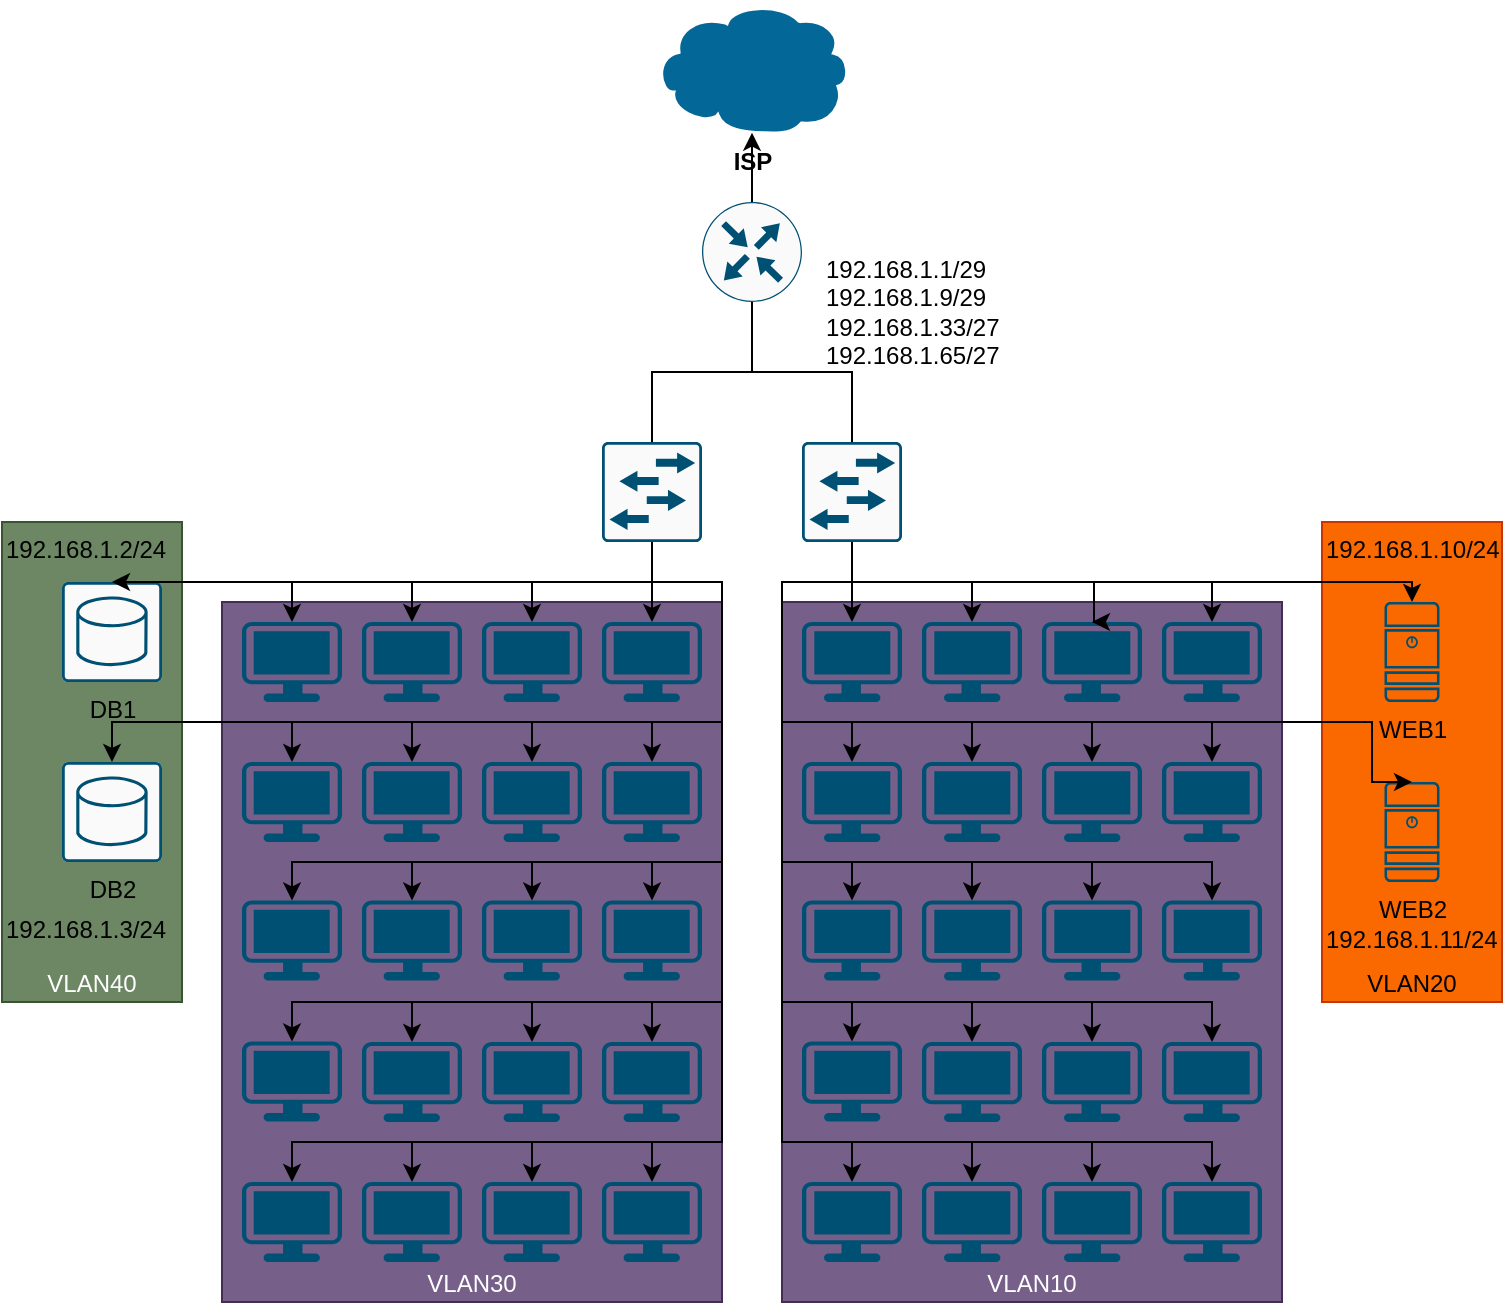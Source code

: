 <mxfile version="24.8.6">
  <diagram name="Страница — 1" id="IFkf7Dg4jp8gj-BHcVzv">
    <mxGraphModel dx="1404" dy="765" grid="1" gridSize="10" guides="1" tooltips="1" connect="1" arrows="1" fold="1" page="1" pageScale="1" pageWidth="827" pageHeight="1169" math="0" shadow="0">
      <root>
        <mxCell id="0" />
        <mxCell id="1" parent="0" />
        <mxCell id="8YlUr7RpTHdSahh0esPy-141" value="&lt;div&gt;&lt;br&gt;&lt;/div&gt;&lt;div&gt;&lt;br&gt;&lt;/div&gt;&lt;div&gt;&lt;br&gt;&lt;/div&gt;&lt;div&gt;VLAN30&lt;br&gt;&lt;/div&gt;" style="whiteSpace=wrap;html=1;fillColor=#76608a;strokeColor=#432D57;fontColor=#ffffff;verticalAlign=bottom;" vertex="1" parent="1">
          <mxGeometry x="140" y="450" width="250" height="350" as="geometry" />
        </mxCell>
        <mxCell id="8YlUr7RpTHdSahh0esPy-138" value="&lt;div&gt;&lt;br&gt;&lt;/div&gt;&lt;div&gt;&lt;br&gt;&lt;/div&gt;&lt;div&gt;&lt;br&gt;&lt;/div&gt;&lt;div&gt;VLAN10&lt;br&gt;&lt;/div&gt;" style="whiteSpace=wrap;html=1;fillColor=#76608a;strokeColor=#432D57;fontColor=#ffffff;verticalAlign=bottom;" vertex="1" parent="1">
          <mxGeometry x="420" y="450" width="250" height="350" as="geometry" />
        </mxCell>
        <mxCell id="8YlUr7RpTHdSahh0esPy-137" value="&lt;div&gt;&lt;br&gt;&lt;/div&gt;&lt;div&gt;&lt;br&gt;&lt;/div&gt;&lt;div&gt;&lt;br&gt;&lt;/div&gt;&lt;div&gt;VLAN40&lt;br&gt;&lt;/div&gt;" style="whiteSpace=wrap;html=1;fillColor=#6d8764;strokeColor=#3A5431;fontColor=#ffffff;verticalAlign=bottom;" vertex="1" parent="1">
          <mxGeometry x="30" y="410" width="90" height="240" as="geometry" />
        </mxCell>
        <mxCell id="8YlUr7RpTHdSahh0esPy-133" value="&lt;div&gt;&lt;br&gt;&lt;/div&gt;&lt;div&gt;&lt;br&gt;&lt;/div&gt;&lt;div&gt;&lt;br&gt;&lt;/div&gt;&lt;div&gt;VLAN20&lt;br&gt;&lt;/div&gt;" style="whiteSpace=wrap;html=1;fillColor=#fa6800;strokeColor=#C73500;fontColor=#000000;verticalAlign=bottom;" vertex="1" parent="1">
          <mxGeometry x="690" y="410" width="90" height="240" as="geometry" />
        </mxCell>
        <mxCell id="8YlUr7RpTHdSahh0esPy-1" value="" style="sketch=0;points=[[0.015,0.015,0],[0.985,0.015,0],[0.985,0.985,0],[0.015,0.985,0],[0.25,0,0],[0.5,0,0],[0.75,0,0],[1,0.25,0],[1,0.5,0],[1,0.75,0],[0.75,1,0],[0.5,1,0],[0.25,1,0],[0,0.75,0],[0,0.5,0],[0,0.25,0]];verticalLabelPosition=bottom;html=1;verticalAlign=top;aspect=fixed;align=center;pointerEvents=1;shape=mxgraph.cisco19.rect;prIcon=l2_switch;fillColor=#FAFAFA;strokeColor=#005073;" vertex="1" parent="1">
          <mxGeometry x="330" y="370" width="50" height="50" as="geometry" />
        </mxCell>
        <mxCell id="8YlUr7RpTHdSahh0esPy-3" value="" style="sketch=0;points=[[0.5,0,0],[1,0.5,0],[0.5,1,0],[0,0.5,0],[0.145,0.145,0],[0.856,0.145,0],[0.855,0.856,0],[0.145,0.855,0]];verticalLabelPosition=bottom;html=1;verticalAlign=top;aspect=fixed;align=center;pointerEvents=1;shape=mxgraph.cisco19.rect;prIcon=router;fillColor=#FAFAFA;strokeColor=#005073;" vertex="1" parent="1">
          <mxGeometry x="380" y="250" width="50" height="50" as="geometry" />
        </mxCell>
        <mxCell id="8YlUr7RpTHdSahh0esPy-4" value="DB2" style="sketch=0;points=[[0.015,0.015,0],[0.985,0.015,0],[0.985,0.985,0],[0.015,0.985,0],[0.25,0,0],[0.5,0,0],[0.75,0,0],[1,0.25,0],[1,0.5,0],[1,0.75,0],[0.75,1,0],[0.5,1,0],[0.25,1,0],[0,0.75,0],[0,0.5,0],[0,0.25,0]];verticalLabelPosition=bottom;html=1;verticalAlign=top;aspect=fixed;align=center;pointerEvents=1;shape=mxgraph.cisco19.rect;prIcon=database_relational;fillColor=#FAFAFA;strokeColor=#005073;" vertex="1" parent="1">
          <mxGeometry x="60" y="530" width="50" height="50" as="geometry" />
        </mxCell>
        <mxCell id="8YlUr7RpTHdSahh0esPy-5" value="DB1" style="sketch=0;points=[[0.015,0.015,0],[0.985,0.015,0],[0.985,0.985,0],[0.015,0.985,0],[0.25,0,0],[0.5,0,0],[0.75,0,0],[1,0.25,0],[1,0.5,0],[1,0.75,0],[0.75,1,0],[0.5,1,0],[0.25,1,0],[0,0.75,0],[0,0.5,0],[0,0.25,0]];verticalLabelPosition=bottom;html=1;verticalAlign=top;aspect=fixed;align=center;pointerEvents=1;shape=mxgraph.cisco19.rect;prIcon=database_relational;fillColor=#FAFAFA;strokeColor=#005073;" vertex="1" parent="1">
          <mxGeometry x="60" y="440" width="50" height="50" as="geometry" />
        </mxCell>
        <mxCell id="8YlUr7RpTHdSahh0esPy-6" value="WEB1" style="sketch=0;points=[[0.015,0.015,0],[0.985,0.015,0],[0.985,0.985,0],[0.015,0.985,0],[0.25,0,0],[0.5,0,0],[0.75,0,0],[1,0.25,0],[1,0.5,0],[1,0.75,0],[0.75,1,0],[0.5,1,0],[0.25,1,0],[0,0.75,0],[0,0.5,0],[0,0.25,0]];verticalLabelPosition=bottom;html=1;verticalAlign=top;aspect=fixed;align=center;pointerEvents=1;shape=mxgraph.cisco19.server;fillColor=#005073;strokeColor=none;" vertex="1" parent="1">
          <mxGeometry x="721.25" y="450" width="27.5" height="50" as="geometry" />
        </mxCell>
        <mxCell id="8YlUr7RpTHdSahh0esPy-7" value="WEB2" style="sketch=0;points=[[0.015,0.015,0],[0.985,0.015,0],[0.985,0.985,0],[0.015,0.985,0],[0.25,0,0],[0.5,0,0],[0.75,0,0],[1,0.25,0],[1,0.5,0],[1,0.75,0],[0.75,1,0],[0.5,1,0],[0.25,1,0],[0,0.75,0],[0,0.5,0],[0,0.25,0]];verticalLabelPosition=bottom;html=1;verticalAlign=top;aspect=fixed;align=center;pointerEvents=1;shape=mxgraph.cisco19.server;fillColor=#005073;strokeColor=none;" vertex="1" parent="1">
          <mxGeometry x="721.25" y="540" width="27.5" height="50" as="geometry" />
        </mxCell>
        <mxCell id="8YlUr7RpTHdSahh0esPy-8" value="" style="points=[[0.03,0.03,0],[0.5,0,0],[0.97,0.03,0],[1,0.4,0],[0.97,0.745,0],[0.5,1,0],[0.03,0.745,0],[0,0.4,0]];verticalLabelPosition=bottom;sketch=0;html=1;verticalAlign=top;aspect=fixed;align=center;pointerEvents=1;shape=mxgraph.cisco19.workstation;fillColor=#005073;strokeColor=none;" vertex="1" parent="1">
          <mxGeometry x="330" y="460" width="50" height="40" as="geometry" />
        </mxCell>
        <mxCell id="8YlUr7RpTHdSahh0esPy-9" value="" style="points=[[0.03,0.03,0],[0.5,0,0],[0.97,0.03,0],[1,0.4,0],[0.97,0.745,0],[0.5,1,0],[0.03,0.745,0],[0,0.4,0]];verticalLabelPosition=bottom;sketch=0;html=1;verticalAlign=top;aspect=fixed;align=center;pointerEvents=1;shape=mxgraph.cisco19.workstation;fillColor=#005073;strokeColor=none;" vertex="1" parent="1">
          <mxGeometry x="330" y="530" width="50" height="40" as="geometry" />
        </mxCell>
        <mxCell id="8YlUr7RpTHdSahh0esPy-10" value="" style="points=[[0.03,0.03,0],[0.5,0,0],[0.97,0.03,0],[1,0.4,0],[0.97,0.745,0],[0.5,1,0],[0.03,0.745,0],[0,0.4,0]];verticalLabelPosition=bottom;sketch=0;html=1;verticalAlign=top;aspect=fixed;align=center;pointerEvents=1;shape=mxgraph.cisco19.workstation;fillColor=#005073;strokeColor=none;" vertex="1" parent="1">
          <mxGeometry x="330" y="599.25" width="50" height="40" as="geometry" />
        </mxCell>
        <mxCell id="8YlUr7RpTHdSahh0esPy-11" value="" style="points=[[0.03,0.03,0],[0.5,0,0],[0.97,0.03,0],[1,0.4,0],[0.97,0.745,0],[0.5,1,0],[0.03,0.745,0],[0,0.4,0]];verticalLabelPosition=bottom;sketch=0;html=1;verticalAlign=top;aspect=fixed;align=center;pointerEvents=1;shape=mxgraph.cisco19.workstation;fillColor=#005073;strokeColor=none;" vertex="1" parent="1">
          <mxGeometry x="330" y="670" width="50" height="40" as="geometry" />
        </mxCell>
        <mxCell id="8YlUr7RpTHdSahh0esPy-12" value="" style="points=[[0.03,0.03,0],[0.5,0,0],[0.97,0.03,0],[1,0.4,0],[0.97,0.745,0],[0.5,1,0],[0.03,0.745,0],[0,0.4,0]];verticalLabelPosition=bottom;sketch=0;html=1;verticalAlign=top;aspect=fixed;align=center;pointerEvents=1;shape=mxgraph.cisco19.workstation;fillColor=#005073;strokeColor=none;" vertex="1" parent="1">
          <mxGeometry x="270" y="460" width="50" height="40" as="geometry" />
        </mxCell>
        <mxCell id="8YlUr7RpTHdSahh0esPy-13" value="" style="points=[[0.03,0.03,0],[0.5,0,0],[0.97,0.03,0],[1,0.4,0],[0.97,0.745,0],[0.5,1,0],[0.03,0.745,0],[0,0.4,0]];verticalLabelPosition=bottom;sketch=0;html=1;verticalAlign=top;aspect=fixed;align=center;pointerEvents=1;shape=mxgraph.cisco19.workstation;fillColor=#005073;strokeColor=none;" vertex="1" parent="1">
          <mxGeometry x="270" y="530" width="50" height="40" as="geometry" />
        </mxCell>
        <mxCell id="8YlUr7RpTHdSahh0esPy-14" value="" style="points=[[0.03,0.03,0],[0.5,0,0],[0.97,0.03,0],[1,0.4,0],[0.97,0.745,0],[0.5,1,0],[0.03,0.745,0],[0,0.4,0]];verticalLabelPosition=bottom;sketch=0;html=1;verticalAlign=top;aspect=fixed;align=center;pointerEvents=1;shape=mxgraph.cisco19.workstation;fillColor=#005073;strokeColor=none;" vertex="1" parent="1">
          <mxGeometry x="270" y="599.25" width="50" height="40" as="geometry" />
        </mxCell>
        <mxCell id="8YlUr7RpTHdSahh0esPy-15" value="" style="points=[[0.03,0.03,0],[0.5,0,0],[0.97,0.03,0],[1,0.4,0],[0.97,0.745,0],[0.5,1,0],[0.03,0.745,0],[0,0.4,0]];verticalLabelPosition=bottom;sketch=0;html=1;verticalAlign=top;aspect=fixed;align=center;pointerEvents=1;shape=mxgraph.cisco19.workstation;fillColor=#005073;strokeColor=none;" vertex="1" parent="1">
          <mxGeometry x="270" y="670" width="50" height="40" as="geometry" />
        </mxCell>
        <mxCell id="8YlUr7RpTHdSahh0esPy-16" value="" style="points=[[0.03,0.03,0],[0.5,0,0],[0.97,0.03,0],[1,0.4,0],[0.97,0.745,0],[0.5,1,0],[0.03,0.745,0],[0,0.4,0]];verticalLabelPosition=bottom;sketch=0;html=1;verticalAlign=top;aspect=fixed;align=center;pointerEvents=1;shape=mxgraph.cisco19.workstation;fillColor=#005073;strokeColor=none;" vertex="1" parent="1">
          <mxGeometry x="210" y="460" width="50" height="40" as="geometry" />
        </mxCell>
        <mxCell id="8YlUr7RpTHdSahh0esPy-17" value="" style="points=[[0.03,0.03,0],[0.5,0,0],[0.97,0.03,0],[1,0.4,0],[0.97,0.745,0],[0.5,1,0],[0.03,0.745,0],[0,0.4,0]];verticalLabelPosition=bottom;sketch=0;html=1;verticalAlign=top;aspect=fixed;align=center;pointerEvents=1;shape=mxgraph.cisco19.workstation;fillColor=#005073;strokeColor=none;" vertex="1" parent="1">
          <mxGeometry x="210" y="530" width="50" height="40" as="geometry" />
        </mxCell>
        <mxCell id="8YlUr7RpTHdSahh0esPy-18" value="" style="points=[[0.03,0.03,0],[0.5,0,0],[0.97,0.03,0],[1,0.4,0],[0.97,0.745,0],[0.5,1,0],[0.03,0.745,0],[0,0.4,0]];verticalLabelPosition=bottom;sketch=0;html=1;verticalAlign=top;aspect=fixed;align=center;pointerEvents=1;shape=mxgraph.cisco19.workstation;fillColor=#005073;strokeColor=none;" vertex="1" parent="1">
          <mxGeometry x="210" y="599.25" width="50" height="40" as="geometry" />
        </mxCell>
        <mxCell id="8YlUr7RpTHdSahh0esPy-19" value="" style="points=[[0.03,0.03,0],[0.5,0,0],[0.97,0.03,0],[1,0.4,0],[0.97,0.745,0],[0.5,1,0],[0.03,0.745,0],[0,0.4,0]];verticalLabelPosition=bottom;sketch=0;html=1;verticalAlign=top;aspect=fixed;align=center;pointerEvents=1;shape=mxgraph.cisco19.workstation;fillColor=#005073;strokeColor=none;" vertex="1" parent="1">
          <mxGeometry x="210" y="670" width="50" height="40" as="geometry" />
        </mxCell>
        <mxCell id="8YlUr7RpTHdSahh0esPy-20" value="" style="points=[[0.03,0.03,0],[0.5,0,0],[0.97,0.03,0],[1,0.4,0],[0.97,0.745,0],[0.5,1,0],[0.03,0.745,0],[0,0.4,0]];verticalLabelPosition=bottom;sketch=0;html=1;verticalAlign=top;aspect=fixed;align=center;pointerEvents=1;shape=mxgraph.cisco19.workstation;fillColor=#005073;strokeColor=none;" vertex="1" parent="1">
          <mxGeometry x="330" y="740" width="50" height="40" as="geometry" />
        </mxCell>
        <mxCell id="8YlUr7RpTHdSahh0esPy-21" value="" style="points=[[0.03,0.03,0],[0.5,0,0],[0.97,0.03,0],[1,0.4,0],[0.97,0.745,0],[0.5,1,0],[0.03,0.745,0],[0,0.4,0]];verticalLabelPosition=bottom;sketch=0;html=1;verticalAlign=top;aspect=fixed;align=center;pointerEvents=1;shape=mxgraph.cisco19.workstation;fillColor=#005073;strokeColor=none;" vertex="1" parent="1">
          <mxGeometry x="150" y="530" width="50" height="40" as="geometry" />
        </mxCell>
        <mxCell id="8YlUr7RpTHdSahh0esPy-24" value="" style="points=[[0.03,0.03,0],[0.5,0,0],[0.97,0.03,0],[1,0.4,0],[0.97,0.745,0],[0.5,1,0],[0.03,0.745,0],[0,0.4,0]];verticalLabelPosition=bottom;sketch=0;html=1;verticalAlign=top;aspect=fixed;align=center;pointerEvents=1;shape=mxgraph.cisco19.workstation;fillColor=#005073;strokeColor=none;" vertex="1" parent="1">
          <mxGeometry x="270" y="740" width="50" height="40" as="geometry" />
        </mxCell>
        <mxCell id="8YlUr7RpTHdSahh0esPy-25" value="" style="points=[[0.03,0.03,0],[0.5,0,0],[0.97,0.03,0],[1,0.4,0],[0.97,0.745,0],[0.5,1,0],[0.03,0.745,0],[0,0.4,0]];verticalLabelPosition=bottom;sketch=0;html=1;verticalAlign=top;aspect=fixed;align=center;pointerEvents=1;shape=mxgraph.cisco19.workstation;fillColor=#005073;strokeColor=none;" vertex="1" parent="1">
          <mxGeometry x="150" y="599.25" width="50" height="40" as="geometry" />
        </mxCell>
        <mxCell id="8YlUr7RpTHdSahh0esPy-26" value="" style="points=[[0.03,0.03,0],[0.5,0,0],[0.97,0.03,0],[1,0.4,0],[0.97,0.745,0],[0.5,1,0],[0.03,0.745,0],[0,0.4,0]];verticalLabelPosition=bottom;sketch=0;html=1;verticalAlign=top;aspect=fixed;align=center;pointerEvents=1;shape=mxgraph.cisco19.workstation;fillColor=#005073;strokeColor=none;" vertex="1" parent="1">
          <mxGeometry x="150" y="669.75" width="50" height="40" as="geometry" />
        </mxCell>
        <mxCell id="8YlUr7RpTHdSahh0esPy-28" value="" style="points=[[0.03,0.03,0],[0.5,0,0],[0.97,0.03,0],[1,0.4,0],[0.97,0.745,0],[0.5,1,0],[0.03,0.745,0],[0,0.4,0]];verticalLabelPosition=bottom;sketch=0;html=1;verticalAlign=top;aspect=fixed;align=center;pointerEvents=1;shape=mxgraph.cisco19.workstation;fillColor=#005073;strokeColor=none;" vertex="1" parent="1">
          <mxGeometry x="210" y="740" width="50" height="40" as="geometry" />
        </mxCell>
        <mxCell id="8YlUr7RpTHdSahh0esPy-29" value="" style="points=[[0.03,0.03,0],[0.5,0,0],[0.97,0.03,0],[1,0.4,0],[0.97,0.745,0],[0.5,1,0],[0.03,0.745,0],[0,0.4,0]];verticalLabelPosition=bottom;sketch=0;html=1;verticalAlign=top;aspect=fixed;align=center;pointerEvents=1;shape=mxgraph.cisco19.workstation;fillColor=#005073;strokeColor=none;" vertex="1" parent="1">
          <mxGeometry x="150" y="460" width="50" height="40" as="geometry" />
        </mxCell>
        <mxCell id="8YlUr7RpTHdSahh0esPy-30" value="" style="points=[[0.03,0.03,0],[0.5,0,0],[0.97,0.03,0],[1,0.4,0],[0.97,0.745,0],[0.5,1,0],[0.03,0.745,0],[0,0.4,0]];verticalLabelPosition=bottom;sketch=0;html=1;verticalAlign=top;aspect=fixed;align=center;pointerEvents=1;shape=mxgraph.cisco19.workstation;fillColor=#005073;strokeColor=none;" vertex="1" parent="1">
          <mxGeometry x="150" y="740" width="50" height="40" as="geometry" />
        </mxCell>
        <mxCell id="8YlUr7RpTHdSahh0esPy-52" style="edgeStyle=orthogonalEdgeStyle;rounded=0;orthogonalLoop=1;jettySize=auto;html=1;exitX=0.5;exitY=0;exitDx=0;exitDy=0;exitPerimeter=0;entryX=0.5;entryY=1;entryDx=0;entryDy=0;entryPerimeter=0;endArrow=none;endFill=0;" edge="1" parent="1" source="8YlUr7RpTHdSahh0esPy-1" target="8YlUr7RpTHdSahh0esPy-3">
          <mxGeometry relative="1" as="geometry" />
        </mxCell>
        <mxCell id="8YlUr7RpTHdSahh0esPy-54" style="edgeStyle=orthogonalEdgeStyle;rounded=0;orthogonalLoop=1;jettySize=auto;html=1;exitX=0.5;exitY=1;exitDx=0;exitDy=0;exitPerimeter=0;entryX=0.5;entryY=0;entryDx=0;entryDy=0;entryPerimeter=0;" edge="1" parent="1" source="8YlUr7RpTHdSahh0esPy-1" target="8YlUr7RpTHdSahh0esPy-8">
          <mxGeometry relative="1" as="geometry" />
        </mxCell>
        <mxCell id="8YlUr7RpTHdSahh0esPy-55" style="edgeStyle=orthogonalEdgeStyle;rounded=0;orthogonalLoop=1;jettySize=auto;html=1;exitX=0.5;exitY=1;exitDx=0;exitDy=0;exitPerimeter=0;entryX=0.5;entryY=0;entryDx=0;entryDy=0;entryPerimeter=0;" edge="1" parent="1" source="8YlUr7RpTHdSahh0esPy-1" target="8YlUr7RpTHdSahh0esPy-12">
          <mxGeometry relative="1" as="geometry" />
        </mxCell>
        <mxCell id="8YlUr7RpTHdSahh0esPy-56" style="edgeStyle=orthogonalEdgeStyle;rounded=0;orthogonalLoop=1;jettySize=auto;html=1;exitX=0.5;exitY=1;exitDx=0;exitDy=0;exitPerimeter=0;entryX=0.5;entryY=0;entryDx=0;entryDy=0;entryPerimeter=0;" edge="1" parent="1" source="8YlUr7RpTHdSahh0esPy-1" target="8YlUr7RpTHdSahh0esPy-16">
          <mxGeometry relative="1" as="geometry" />
        </mxCell>
        <mxCell id="8YlUr7RpTHdSahh0esPy-57" style="edgeStyle=orthogonalEdgeStyle;rounded=0;orthogonalLoop=1;jettySize=auto;html=1;exitX=0.5;exitY=1;exitDx=0;exitDy=0;exitPerimeter=0;entryX=0.5;entryY=0;entryDx=0;entryDy=0;entryPerimeter=0;" edge="1" parent="1" source="8YlUr7RpTHdSahh0esPy-1" target="8YlUr7RpTHdSahh0esPy-9">
          <mxGeometry relative="1" as="geometry">
            <Array as="points">
              <mxPoint x="355" y="440" />
              <mxPoint x="390" y="440" />
              <mxPoint x="390" y="510" />
              <mxPoint x="355" y="510" />
            </Array>
          </mxGeometry>
        </mxCell>
        <mxCell id="8YlUr7RpTHdSahh0esPy-58" style="edgeStyle=orthogonalEdgeStyle;rounded=0;orthogonalLoop=1;jettySize=auto;html=1;exitX=0.5;exitY=1;exitDx=0;exitDy=0;exitPerimeter=0;entryX=0.5;entryY=0;entryDx=0;entryDy=0;entryPerimeter=0;" edge="1" parent="1" source="8YlUr7RpTHdSahh0esPy-1" target="8YlUr7RpTHdSahh0esPy-13">
          <mxGeometry relative="1" as="geometry">
            <Array as="points">
              <mxPoint x="355" y="440" />
              <mxPoint x="390" y="440" />
              <mxPoint x="390" y="510" />
              <mxPoint x="295" y="510" />
            </Array>
          </mxGeometry>
        </mxCell>
        <mxCell id="8YlUr7RpTHdSahh0esPy-59" style="edgeStyle=orthogonalEdgeStyle;rounded=0;orthogonalLoop=1;jettySize=auto;html=1;exitX=0.5;exitY=1;exitDx=0;exitDy=0;exitPerimeter=0;entryX=0.5;entryY=0;entryDx=0;entryDy=0;entryPerimeter=0;" edge="1" parent="1" source="8YlUr7RpTHdSahh0esPy-1" target="8YlUr7RpTHdSahh0esPy-29">
          <mxGeometry relative="1" as="geometry" />
        </mxCell>
        <mxCell id="8YlUr7RpTHdSahh0esPy-60" style="edgeStyle=orthogonalEdgeStyle;rounded=0;orthogonalLoop=1;jettySize=auto;html=1;exitX=0.5;exitY=1;exitDx=0;exitDy=0;exitPerimeter=0;entryX=0.5;entryY=0;entryDx=0;entryDy=0;entryPerimeter=0;" edge="1" parent="1" source="8YlUr7RpTHdSahh0esPy-1" target="8YlUr7RpTHdSahh0esPy-17">
          <mxGeometry relative="1" as="geometry">
            <Array as="points">
              <mxPoint x="355" y="440" />
              <mxPoint x="390" y="440" />
              <mxPoint x="390" y="510" />
              <mxPoint x="235" y="510" />
            </Array>
          </mxGeometry>
        </mxCell>
        <mxCell id="8YlUr7RpTHdSahh0esPy-61" style="edgeStyle=orthogonalEdgeStyle;rounded=0;orthogonalLoop=1;jettySize=auto;html=1;exitX=0.5;exitY=1;exitDx=0;exitDy=0;exitPerimeter=0;entryX=0.5;entryY=0;entryDx=0;entryDy=0;entryPerimeter=0;" edge="1" parent="1" source="8YlUr7RpTHdSahh0esPy-1" target="8YlUr7RpTHdSahh0esPy-21">
          <mxGeometry relative="1" as="geometry">
            <Array as="points">
              <mxPoint x="355" y="440" />
              <mxPoint x="390" y="440" />
              <mxPoint x="390" y="510" />
              <mxPoint x="175" y="510" />
            </Array>
          </mxGeometry>
        </mxCell>
        <mxCell id="8YlUr7RpTHdSahh0esPy-62" style="edgeStyle=orthogonalEdgeStyle;rounded=0;orthogonalLoop=1;jettySize=auto;html=1;exitX=0.5;exitY=1;exitDx=0;exitDy=0;exitPerimeter=0;entryX=0.5;entryY=0;entryDx=0;entryDy=0;entryPerimeter=0;" edge="1" parent="1" source="8YlUr7RpTHdSahh0esPy-1" target="8YlUr7RpTHdSahh0esPy-10">
          <mxGeometry relative="1" as="geometry">
            <Array as="points">
              <mxPoint x="355" y="440" />
              <mxPoint x="390" y="440" />
              <mxPoint x="390" y="580" />
              <mxPoint x="355" y="580" />
            </Array>
          </mxGeometry>
        </mxCell>
        <mxCell id="8YlUr7RpTHdSahh0esPy-63" style="edgeStyle=orthogonalEdgeStyle;rounded=0;orthogonalLoop=1;jettySize=auto;html=1;exitX=0.5;exitY=1;exitDx=0;exitDy=0;exitPerimeter=0;entryX=0.5;entryY=0;entryDx=0;entryDy=0;entryPerimeter=0;" edge="1" parent="1" source="8YlUr7RpTHdSahh0esPy-1" target="8YlUr7RpTHdSahh0esPy-14">
          <mxGeometry relative="1" as="geometry">
            <Array as="points">
              <mxPoint x="355" y="440" />
              <mxPoint x="390" y="440" />
              <mxPoint x="390" y="580" />
              <mxPoint x="295" y="580" />
            </Array>
          </mxGeometry>
        </mxCell>
        <mxCell id="8YlUr7RpTHdSahh0esPy-64" style="edgeStyle=orthogonalEdgeStyle;rounded=0;orthogonalLoop=1;jettySize=auto;html=1;exitX=0.5;exitY=1;exitDx=0;exitDy=0;exitPerimeter=0;entryX=0.5;entryY=0;entryDx=0;entryDy=0;entryPerimeter=0;" edge="1" parent="1" source="8YlUr7RpTHdSahh0esPy-1" target="8YlUr7RpTHdSahh0esPy-18">
          <mxGeometry relative="1" as="geometry">
            <Array as="points">
              <mxPoint x="355" y="440" />
              <mxPoint x="390" y="440" />
              <mxPoint x="390" y="580" />
              <mxPoint x="235" y="580" />
            </Array>
          </mxGeometry>
        </mxCell>
        <mxCell id="8YlUr7RpTHdSahh0esPy-65" style="edgeStyle=orthogonalEdgeStyle;rounded=0;orthogonalLoop=1;jettySize=auto;html=1;exitX=0.5;exitY=1;exitDx=0;exitDy=0;exitPerimeter=0;entryX=0.5;entryY=0;entryDx=0;entryDy=0;entryPerimeter=0;" edge="1" parent="1" source="8YlUr7RpTHdSahh0esPy-1" target="8YlUr7RpTHdSahh0esPy-25">
          <mxGeometry relative="1" as="geometry">
            <Array as="points">
              <mxPoint x="355" y="440" />
              <mxPoint x="390" y="440" />
              <mxPoint x="390" y="580" />
              <mxPoint x="175" y="580" />
            </Array>
          </mxGeometry>
        </mxCell>
        <mxCell id="8YlUr7RpTHdSahh0esPy-66" style="edgeStyle=orthogonalEdgeStyle;rounded=0;orthogonalLoop=1;jettySize=auto;html=1;entryX=0.5;entryY=0;entryDx=0;entryDy=0;entryPerimeter=0;" edge="1" parent="1" source="8YlUr7RpTHdSahh0esPy-1" target="8YlUr7RpTHdSahh0esPy-11">
          <mxGeometry relative="1" as="geometry">
            <Array as="points">
              <mxPoint x="355" y="440" />
              <mxPoint x="390" y="440" />
              <mxPoint x="390" y="650" />
              <mxPoint x="355" y="650" />
            </Array>
          </mxGeometry>
        </mxCell>
        <mxCell id="8YlUr7RpTHdSahh0esPy-67" style="edgeStyle=orthogonalEdgeStyle;rounded=0;orthogonalLoop=1;jettySize=auto;html=1;exitX=0.5;exitY=1;exitDx=0;exitDy=0;exitPerimeter=0;entryX=0.5;entryY=0;entryDx=0;entryDy=0;entryPerimeter=0;" edge="1" parent="1" source="8YlUr7RpTHdSahh0esPy-1" target="8YlUr7RpTHdSahh0esPy-15">
          <mxGeometry relative="1" as="geometry">
            <Array as="points">
              <mxPoint x="355" y="440" />
              <mxPoint x="390" y="440" />
              <mxPoint x="390" y="650" />
              <mxPoint x="295" y="650" />
            </Array>
          </mxGeometry>
        </mxCell>
        <mxCell id="8YlUr7RpTHdSahh0esPy-70" style="edgeStyle=orthogonalEdgeStyle;rounded=0;orthogonalLoop=1;jettySize=auto;html=1;exitX=0.5;exitY=1;exitDx=0;exitDy=0;exitPerimeter=0;entryX=0.5;entryY=0;entryDx=0;entryDy=0;entryPerimeter=0;" edge="1" parent="1" source="8YlUr7RpTHdSahh0esPy-1" target="8YlUr7RpTHdSahh0esPy-19">
          <mxGeometry relative="1" as="geometry">
            <Array as="points">
              <mxPoint x="355" y="440" />
              <mxPoint x="390" y="440" />
              <mxPoint x="390" y="650" />
              <mxPoint x="235" y="650" />
            </Array>
          </mxGeometry>
        </mxCell>
        <mxCell id="8YlUr7RpTHdSahh0esPy-71" style="edgeStyle=orthogonalEdgeStyle;rounded=0;orthogonalLoop=1;jettySize=auto;html=1;exitX=0.5;exitY=1;exitDx=0;exitDy=0;exitPerimeter=0;entryX=0.5;entryY=0;entryDx=0;entryDy=0;entryPerimeter=0;" edge="1" parent="1" source="8YlUr7RpTHdSahh0esPy-1" target="8YlUr7RpTHdSahh0esPy-26">
          <mxGeometry relative="1" as="geometry">
            <Array as="points">
              <mxPoint x="355" y="440" />
              <mxPoint x="390" y="440" />
              <mxPoint x="390" y="650" />
              <mxPoint x="175" y="650" />
            </Array>
          </mxGeometry>
        </mxCell>
        <mxCell id="8YlUr7RpTHdSahh0esPy-72" style="edgeStyle=orthogonalEdgeStyle;rounded=0;orthogonalLoop=1;jettySize=auto;html=1;exitX=0.5;exitY=1;exitDx=0;exitDy=0;exitPerimeter=0;entryX=0.5;entryY=0;entryDx=0;entryDy=0;entryPerimeter=0;" edge="1" parent="1" source="8YlUr7RpTHdSahh0esPy-1" target="8YlUr7RpTHdSahh0esPy-20">
          <mxGeometry relative="1" as="geometry">
            <Array as="points">
              <mxPoint x="355" y="440" />
              <mxPoint x="390" y="440" />
              <mxPoint x="390" y="720" />
              <mxPoint x="355" y="720" />
            </Array>
          </mxGeometry>
        </mxCell>
        <mxCell id="8YlUr7RpTHdSahh0esPy-73" style="edgeStyle=orthogonalEdgeStyle;rounded=0;orthogonalLoop=1;jettySize=auto;html=1;exitX=0.5;exitY=1;exitDx=0;exitDy=0;exitPerimeter=0;entryX=0.5;entryY=0;entryDx=0;entryDy=0;entryPerimeter=0;" edge="1" parent="1" source="8YlUr7RpTHdSahh0esPy-1" target="8YlUr7RpTHdSahh0esPy-24">
          <mxGeometry relative="1" as="geometry">
            <Array as="points">
              <mxPoint x="355" y="440" />
              <mxPoint x="390" y="440" />
              <mxPoint x="390" y="720" />
              <mxPoint x="295" y="720" />
            </Array>
          </mxGeometry>
        </mxCell>
        <mxCell id="8YlUr7RpTHdSahh0esPy-74" style="edgeStyle=orthogonalEdgeStyle;rounded=0;orthogonalLoop=1;jettySize=auto;html=1;exitX=0.5;exitY=1;exitDx=0;exitDy=0;exitPerimeter=0;entryX=0.5;entryY=0;entryDx=0;entryDy=0;entryPerimeter=0;" edge="1" parent="1" source="8YlUr7RpTHdSahh0esPy-1" target="8YlUr7RpTHdSahh0esPy-28">
          <mxGeometry relative="1" as="geometry">
            <Array as="points">
              <mxPoint x="355" y="440" />
              <mxPoint x="390" y="440" />
              <mxPoint x="390" y="720" />
              <mxPoint x="235" y="720" />
            </Array>
          </mxGeometry>
        </mxCell>
        <mxCell id="8YlUr7RpTHdSahh0esPy-75" style="edgeStyle=orthogonalEdgeStyle;rounded=0;orthogonalLoop=1;jettySize=auto;html=1;exitX=0.5;exitY=1;exitDx=0;exitDy=0;exitPerimeter=0;entryX=0.5;entryY=0;entryDx=0;entryDy=0;entryPerimeter=0;" edge="1" parent="1" source="8YlUr7RpTHdSahh0esPy-1" target="8YlUr7RpTHdSahh0esPy-30">
          <mxGeometry relative="1" as="geometry">
            <Array as="points">
              <mxPoint x="355" y="440" />
              <mxPoint x="390" y="440" />
              <mxPoint x="390" y="720" />
              <mxPoint x="175" y="720" />
            </Array>
          </mxGeometry>
        </mxCell>
        <mxCell id="8YlUr7RpTHdSahh0esPy-76" value="" style="sketch=0;points=[[0.015,0.015,0],[0.985,0.015,0],[0.985,0.985,0],[0.015,0.985,0],[0.25,0,0],[0.5,0,0],[0.75,0,0],[1,0.25,0],[1,0.5,0],[1,0.75,0],[0.75,1,0],[0.5,1,0],[0.25,1,0],[0,0.75,0],[0,0.5,0],[0,0.25,0]];verticalLabelPosition=bottom;html=1;verticalAlign=top;aspect=fixed;align=center;pointerEvents=1;shape=mxgraph.cisco19.rect;prIcon=l2_switch;fillColor=#FAFAFA;strokeColor=#005073;" vertex="1" parent="1">
          <mxGeometry x="430" y="370" width="50" height="50" as="geometry" />
        </mxCell>
        <mxCell id="8YlUr7RpTHdSahh0esPy-77" value="" style="points=[[0.03,0.03,0],[0.5,0,0],[0.97,0.03,0],[1,0.4,0],[0.97,0.745,0],[0.5,1,0],[0.03,0.745,0],[0,0.4,0]];verticalLabelPosition=bottom;sketch=0;html=1;verticalAlign=top;aspect=fixed;align=center;pointerEvents=1;shape=mxgraph.cisco19.workstation;fillColor=#005073;strokeColor=none;" vertex="1" parent="1">
          <mxGeometry x="610" y="460" width="50" height="40" as="geometry" />
        </mxCell>
        <mxCell id="8YlUr7RpTHdSahh0esPy-78" value="" style="points=[[0.03,0.03,0],[0.5,0,0],[0.97,0.03,0],[1,0.4,0],[0.97,0.745,0],[0.5,1,0],[0.03,0.745,0],[0,0.4,0]];verticalLabelPosition=bottom;sketch=0;html=1;verticalAlign=top;aspect=fixed;align=center;pointerEvents=1;shape=mxgraph.cisco19.workstation;fillColor=#005073;strokeColor=none;" vertex="1" parent="1">
          <mxGeometry x="610" y="530" width="50" height="40" as="geometry" />
        </mxCell>
        <mxCell id="8YlUr7RpTHdSahh0esPy-79" value="" style="points=[[0.03,0.03,0],[0.5,0,0],[0.97,0.03,0],[1,0.4,0],[0.97,0.745,0],[0.5,1,0],[0.03,0.745,0],[0,0.4,0]];verticalLabelPosition=bottom;sketch=0;html=1;verticalAlign=top;aspect=fixed;align=center;pointerEvents=1;shape=mxgraph.cisco19.workstation;fillColor=#005073;strokeColor=none;" vertex="1" parent="1">
          <mxGeometry x="610" y="599.25" width="50" height="40" as="geometry" />
        </mxCell>
        <mxCell id="8YlUr7RpTHdSahh0esPy-80" value="" style="points=[[0.03,0.03,0],[0.5,0,0],[0.97,0.03,0],[1,0.4,0],[0.97,0.745,0],[0.5,1,0],[0.03,0.745,0],[0,0.4,0]];verticalLabelPosition=bottom;sketch=0;html=1;verticalAlign=top;aspect=fixed;align=center;pointerEvents=1;shape=mxgraph.cisco19.workstation;fillColor=#005073;strokeColor=none;" vertex="1" parent="1">
          <mxGeometry x="610" y="670" width="50" height="40" as="geometry" />
        </mxCell>
        <mxCell id="8YlUr7RpTHdSahh0esPy-81" value="" style="points=[[0.03,0.03,0],[0.5,0,0],[0.97,0.03,0],[1,0.4,0],[0.97,0.745,0],[0.5,1,0],[0.03,0.745,0],[0,0.4,0]];verticalLabelPosition=bottom;sketch=0;html=1;verticalAlign=top;aspect=fixed;align=center;pointerEvents=1;shape=mxgraph.cisco19.workstation;fillColor=#005073;strokeColor=none;flipH=1;" vertex="1" parent="1">
          <mxGeometry x="550" y="460" width="50" height="40" as="geometry" />
        </mxCell>
        <mxCell id="8YlUr7RpTHdSahh0esPy-82" value="" style="points=[[0.03,0.03,0],[0.5,0,0],[0.97,0.03,0],[1,0.4,0],[0.97,0.745,0],[0.5,1,0],[0.03,0.745,0],[0,0.4,0]];verticalLabelPosition=bottom;sketch=0;html=1;verticalAlign=top;aspect=fixed;align=center;pointerEvents=1;shape=mxgraph.cisco19.workstation;fillColor=#005073;strokeColor=none;flipH=1;" vertex="1" parent="1">
          <mxGeometry x="550" y="530" width="50" height="40" as="geometry" />
        </mxCell>
        <mxCell id="8YlUr7RpTHdSahh0esPy-83" value="" style="points=[[0.03,0.03,0],[0.5,0,0],[0.97,0.03,0],[1,0.4,0],[0.97,0.745,0],[0.5,1,0],[0.03,0.745,0],[0,0.4,0]];verticalLabelPosition=bottom;sketch=0;html=1;verticalAlign=top;aspect=fixed;align=center;pointerEvents=1;shape=mxgraph.cisco19.workstation;fillColor=#005073;strokeColor=none;flipH=1;" vertex="1" parent="1">
          <mxGeometry x="550" y="599.25" width="50" height="40" as="geometry" />
        </mxCell>
        <mxCell id="8YlUr7RpTHdSahh0esPy-84" value="" style="points=[[0.03,0.03,0],[0.5,0,0],[0.97,0.03,0],[1,0.4,0],[0.97,0.745,0],[0.5,1,0],[0.03,0.745,0],[0,0.4,0]];verticalLabelPosition=bottom;sketch=0;html=1;verticalAlign=top;aspect=fixed;align=center;pointerEvents=1;shape=mxgraph.cisco19.workstation;fillColor=#005073;strokeColor=none;flipH=1;" vertex="1" parent="1">
          <mxGeometry x="550" y="670" width="50" height="40" as="geometry" />
        </mxCell>
        <mxCell id="8YlUr7RpTHdSahh0esPy-85" value="" style="points=[[0.03,0.03,0],[0.5,0,0],[0.97,0.03,0],[1,0.4,0],[0.97,0.745,0],[0.5,1,0],[0.03,0.745,0],[0,0.4,0]];verticalLabelPosition=bottom;sketch=0;html=1;verticalAlign=top;aspect=fixed;align=center;pointerEvents=1;shape=mxgraph.cisco19.workstation;fillColor=#005073;strokeColor=none;flipH=1;" vertex="1" parent="1">
          <mxGeometry x="490" y="460" width="50" height="40" as="geometry" />
        </mxCell>
        <mxCell id="8YlUr7RpTHdSahh0esPy-86" value="" style="points=[[0.03,0.03,0],[0.5,0,0],[0.97,0.03,0],[1,0.4,0],[0.97,0.745,0],[0.5,1,0],[0.03,0.745,0],[0,0.4,0]];verticalLabelPosition=bottom;sketch=0;html=1;verticalAlign=top;aspect=fixed;align=center;pointerEvents=1;shape=mxgraph.cisco19.workstation;fillColor=#005073;strokeColor=none;flipH=1;" vertex="1" parent="1">
          <mxGeometry x="490" y="530" width="50" height="40" as="geometry" />
        </mxCell>
        <mxCell id="8YlUr7RpTHdSahh0esPy-87" value="" style="points=[[0.03,0.03,0],[0.5,0,0],[0.97,0.03,0],[1,0.4,0],[0.97,0.745,0],[0.5,1,0],[0.03,0.745,0],[0,0.4,0]];verticalLabelPosition=bottom;sketch=0;html=1;verticalAlign=top;aspect=fixed;align=center;pointerEvents=1;shape=mxgraph.cisco19.workstation;fillColor=#005073;strokeColor=none;flipH=1;" vertex="1" parent="1">
          <mxGeometry x="490" y="599.25" width="50" height="40" as="geometry" />
        </mxCell>
        <mxCell id="8YlUr7RpTHdSahh0esPy-88" value="" style="points=[[0.03,0.03,0],[0.5,0,0],[0.97,0.03,0],[1,0.4,0],[0.97,0.745,0],[0.5,1,0],[0.03,0.745,0],[0,0.4,0]];verticalLabelPosition=bottom;sketch=0;html=1;verticalAlign=top;aspect=fixed;align=center;pointerEvents=1;shape=mxgraph.cisco19.workstation;fillColor=#005073;strokeColor=none;flipH=1;" vertex="1" parent="1">
          <mxGeometry x="490" y="670" width="50" height="40" as="geometry" />
        </mxCell>
        <mxCell id="8YlUr7RpTHdSahh0esPy-89" value="" style="points=[[0.03,0.03,0],[0.5,0,0],[0.97,0.03,0],[1,0.4,0],[0.97,0.745,0],[0.5,1,0],[0.03,0.745,0],[0,0.4,0]];verticalLabelPosition=bottom;sketch=0;html=1;verticalAlign=top;aspect=fixed;align=center;pointerEvents=1;shape=mxgraph.cisco19.workstation;fillColor=#005073;strokeColor=none;" vertex="1" parent="1">
          <mxGeometry x="610" y="740" width="50" height="40" as="geometry" />
        </mxCell>
        <mxCell id="8YlUr7RpTHdSahh0esPy-90" value="" style="points=[[0.03,0.03,0],[0.5,0,0],[0.97,0.03,0],[1,0.4,0],[0.97,0.745,0],[0.5,1,0],[0.03,0.745,0],[0,0.4,0]];verticalLabelPosition=bottom;sketch=0;html=1;verticalAlign=top;aspect=fixed;align=center;pointerEvents=1;shape=mxgraph.cisco19.workstation;fillColor=#005073;strokeColor=none;flipH=1;" vertex="1" parent="1">
          <mxGeometry x="430" y="530" width="50" height="40" as="geometry" />
        </mxCell>
        <mxCell id="8YlUr7RpTHdSahh0esPy-91" value="" style="points=[[0.03,0.03,0],[0.5,0,0],[0.97,0.03,0],[1,0.4,0],[0.97,0.745,0],[0.5,1,0],[0.03,0.745,0],[0,0.4,0]];verticalLabelPosition=bottom;sketch=0;html=1;verticalAlign=top;aspect=fixed;align=center;pointerEvents=1;shape=mxgraph.cisco19.workstation;fillColor=#005073;strokeColor=none;flipH=1;" vertex="1" parent="1">
          <mxGeometry x="550" y="740" width="50" height="40" as="geometry" />
        </mxCell>
        <mxCell id="8YlUr7RpTHdSahh0esPy-92" value="" style="points=[[0.03,0.03,0],[0.5,0,0],[0.97,0.03,0],[1,0.4,0],[0.97,0.745,0],[0.5,1,0],[0.03,0.745,0],[0,0.4,0]];verticalLabelPosition=bottom;sketch=0;html=1;verticalAlign=top;aspect=fixed;align=center;pointerEvents=1;shape=mxgraph.cisco19.workstation;fillColor=#005073;strokeColor=none;flipH=1;" vertex="1" parent="1">
          <mxGeometry x="430" y="599.25" width="50" height="40" as="geometry" />
        </mxCell>
        <mxCell id="8YlUr7RpTHdSahh0esPy-93" value="" style="points=[[0.03,0.03,0],[0.5,0,0],[0.97,0.03,0],[1,0.4,0],[0.97,0.745,0],[0.5,1,0],[0.03,0.745,0],[0,0.4,0]];verticalLabelPosition=bottom;sketch=0;html=1;verticalAlign=top;aspect=fixed;align=center;pointerEvents=1;shape=mxgraph.cisco19.workstation;fillColor=#005073;strokeColor=none;flipH=1;" vertex="1" parent="1">
          <mxGeometry x="430" y="669.75" width="50" height="40" as="geometry" />
        </mxCell>
        <mxCell id="8YlUr7RpTHdSahh0esPy-94" value="" style="points=[[0.03,0.03,0],[0.5,0,0],[0.97,0.03,0],[1,0.4,0],[0.97,0.745,0],[0.5,1,0],[0.03,0.745,0],[0,0.4,0]];verticalLabelPosition=bottom;sketch=0;html=1;verticalAlign=top;aspect=fixed;align=center;pointerEvents=1;shape=mxgraph.cisco19.workstation;fillColor=#005073;strokeColor=none;flipH=1;" vertex="1" parent="1">
          <mxGeometry x="490" y="740" width="50" height="40" as="geometry" />
        </mxCell>
        <mxCell id="8YlUr7RpTHdSahh0esPy-95" value="" style="points=[[0.03,0.03,0],[0.5,0,0],[0.97,0.03,0],[1,0.4,0],[0.97,0.745,0],[0.5,1,0],[0.03,0.745,0],[0,0.4,0]];verticalLabelPosition=bottom;sketch=0;html=1;verticalAlign=top;aspect=fixed;align=center;pointerEvents=1;shape=mxgraph.cisco19.workstation;fillColor=#005073;strokeColor=none;flipH=1;" vertex="1" parent="1">
          <mxGeometry x="430" y="460" width="50" height="40" as="geometry" />
        </mxCell>
        <mxCell id="8YlUr7RpTHdSahh0esPy-96" value="" style="points=[[0.03,0.03,0],[0.5,0,0],[0.97,0.03,0],[1,0.4,0],[0.97,0.745,0],[0.5,1,0],[0.03,0.745,0],[0,0.4,0]];verticalLabelPosition=bottom;sketch=0;html=1;verticalAlign=top;aspect=fixed;align=center;pointerEvents=1;shape=mxgraph.cisco19.workstation;fillColor=#005073;strokeColor=none;flipH=1;" vertex="1" parent="1">
          <mxGeometry x="430" y="740" width="50" height="40" as="geometry" />
        </mxCell>
        <mxCell id="8YlUr7RpTHdSahh0esPy-97" style="edgeStyle=orthogonalEdgeStyle;rounded=0;orthogonalLoop=1;jettySize=auto;html=1;exitX=0.5;exitY=1;exitDx=0;exitDy=0;exitPerimeter=0;entryX=0.5;entryY=0;entryDx=0;entryDy=0;entryPerimeter=0;" edge="1" parent="1" source="8YlUr7RpTHdSahh0esPy-76" target="8YlUr7RpTHdSahh0esPy-77">
          <mxGeometry relative="1" as="geometry">
            <Array as="points">
              <mxPoint x="455" y="440" />
              <mxPoint x="635" y="440" />
            </Array>
          </mxGeometry>
        </mxCell>
        <mxCell id="8YlUr7RpTHdSahh0esPy-98" style="edgeStyle=orthogonalEdgeStyle;rounded=0;orthogonalLoop=1;jettySize=auto;html=1;exitX=0.5;exitY=1;exitDx=0;exitDy=0;exitPerimeter=0;entryX=0.5;entryY=0;entryDx=0;entryDy=0;entryPerimeter=0;" edge="1" parent="1" target="8YlUr7RpTHdSahh0esPy-81">
          <mxGeometry relative="1" as="geometry">
            <mxPoint x="455" y="430" as="sourcePoint" />
            <mxPoint x="575" y="480" as="targetPoint" />
            <Array as="points">
              <mxPoint x="455" y="440" />
              <mxPoint x="576" y="440" />
            </Array>
          </mxGeometry>
        </mxCell>
        <mxCell id="8YlUr7RpTHdSahh0esPy-99" style="edgeStyle=orthogonalEdgeStyle;rounded=0;orthogonalLoop=1;jettySize=auto;html=1;exitX=0.5;exitY=1;exitDx=0;exitDy=0;exitPerimeter=0;entryX=0.5;entryY=0;entryDx=0;entryDy=0;entryPerimeter=0;" edge="1" parent="1" source="8YlUr7RpTHdSahh0esPy-76" target="8YlUr7RpTHdSahh0esPy-85">
          <mxGeometry relative="1" as="geometry">
            <Array as="points">
              <mxPoint x="455" y="440" />
              <mxPoint x="515" y="440" />
            </Array>
          </mxGeometry>
        </mxCell>
        <mxCell id="8YlUr7RpTHdSahh0esPy-100" style="edgeStyle=orthogonalEdgeStyle;rounded=0;orthogonalLoop=1;jettySize=auto;html=1;exitX=0.5;exitY=1;exitDx=0;exitDy=0;exitPerimeter=0;entryX=0.5;entryY=0;entryDx=0;entryDy=0;entryPerimeter=0;" edge="1" parent="1" source="8YlUr7RpTHdSahh0esPy-76" target="8YlUr7RpTHdSahh0esPy-78">
          <mxGeometry relative="1" as="geometry">
            <Array as="points">
              <mxPoint x="455" y="440" />
              <mxPoint x="420" y="440" />
              <mxPoint x="420" y="510" />
              <mxPoint x="635" y="510" />
            </Array>
          </mxGeometry>
        </mxCell>
        <mxCell id="8YlUr7RpTHdSahh0esPy-101" style="edgeStyle=orthogonalEdgeStyle;rounded=0;orthogonalLoop=1;jettySize=auto;html=1;exitX=0.5;exitY=1;exitDx=0;exitDy=0;exitPerimeter=0;entryX=0.5;entryY=0;entryDx=0;entryDy=0;entryPerimeter=0;" edge="1" parent="1" source="8YlUr7RpTHdSahh0esPy-76" target="8YlUr7RpTHdSahh0esPy-82">
          <mxGeometry relative="1" as="geometry">
            <Array as="points">
              <mxPoint x="455" y="440" />
              <mxPoint x="420" y="440" />
              <mxPoint x="420" y="510" />
              <mxPoint x="575" y="510" />
            </Array>
          </mxGeometry>
        </mxCell>
        <mxCell id="8YlUr7RpTHdSahh0esPy-102" style="edgeStyle=orthogonalEdgeStyle;rounded=0;orthogonalLoop=1;jettySize=auto;html=1;exitX=0.5;exitY=1;exitDx=0;exitDy=0;exitPerimeter=0;entryX=0.5;entryY=0;entryDx=0;entryDy=0;entryPerimeter=0;" edge="1" parent="1" source="8YlUr7RpTHdSahh0esPy-76" target="8YlUr7RpTHdSahh0esPy-95">
          <mxGeometry relative="1" as="geometry" />
        </mxCell>
        <mxCell id="8YlUr7RpTHdSahh0esPy-103" style="edgeStyle=orthogonalEdgeStyle;rounded=0;orthogonalLoop=1;jettySize=auto;html=1;exitX=0.5;exitY=1;exitDx=0;exitDy=0;exitPerimeter=0;entryX=0.5;entryY=0;entryDx=0;entryDy=0;entryPerimeter=0;" edge="1" parent="1" source="8YlUr7RpTHdSahh0esPy-76" target="8YlUr7RpTHdSahh0esPy-86">
          <mxGeometry relative="1" as="geometry">
            <Array as="points">
              <mxPoint x="455" y="440" />
              <mxPoint x="420" y="440" />
              <mxPoint x="420" y="510" />
              <mxPoint x="515" y="510" />
            </Array>
          </mxGeometry>
        </mxCell>
        <mxCell id="8YlUr7RpTHdSahh0esPy-104" style="edgeStyle=orthogonalEdgeStyle;rounded=0;orthogonalLoop=1;jettySize=auto;html=1;exitX=0.5;exitY=1;exitDx=0;exitDy=0;exitPerimeter=0;entryX=0.5;entryY=0;entryDx=0;entryDy=0;entryPerimeter=0;" edge="1" parent="1" source="8YlUr7RpTHdSahh0esPy-76" target="8YlUr7RpTHdSahh0esPy-90">
          <mxGeometry relative="1" as="geometry">
            <Array as="points">
              <mxPoint x="455" y="440" />
              <mxPoint x="420" y="440" />
              <mxPoint x="420" y="510" />
              <mxPoint x="455" y="510" />
            </Array>
          </mxGeometry>
        </mxCell>
        <mxCell id="8YlUr7RpTHdSahh0esPy-105" style="edgeStyle=orthogonalEdgeStyle;rounded=0;orthogonalLoop=1;jettySize=auto;html=1;exitX=0.5;exitY=1;exitDx=0;exitDy=0;exitPerimeter=0;entryX=0.5;entryY=0;entryDx=0;entryDy=0;entryPerimeter=0;" edge="1" parent="1" source="8YlUr7RpTHdSahh0esPy-76" target="8YlUr7RpTHdSahh0esPy-79">
          <mxGeometry relative="1" as="geometry">
            <Array as="points">
              <mxPoint x="455" y="440" />
              <mxPoint x="420" y="440" />
              <mxPoint x="420" y="580" />
              <mxPoint x="635" y="580" />
            </Array>
          </mxGeometry>
        </mxCell>
        <mxCell id="8YlUr7RpTHdSahh0esPy-106" style="edgeStyle=orthogonalEdgeStyle;rounded=0;orthogonalLoop=1;jettySize=auto;html=1;exitX=0.5;exitY=1;exitDx=0;exitDy=0;exitPerimeter=0;entryX=0.5;entryY=0;entryDx=0;entryDy=0;entryPerimeter=0;" edge="1" parent="1" source="8YlUr7RpTHdSahh0esPy-76" target="8YlUr7RpTHdSahh0esPy-83">
          <mxGeometry relative="1" as="geometry">
            <Array as="points">
              <mxPoint x="455" y="440" />
              <mxPoint x="420" y="440" />
              <mxPoint x="420" y="580" />
              <mxPoint x="575" y="580" />
            </Array>
          </mxGeometry>
        </mxCell>
        <mxCell id="8YlUr7RpTHdSahh0esPy-107" style="edgeStyle=orthogonalEdgeStyle;rounded=0;orthogonalLoop=1;jettySize=auto;html=1;exitX=0.5;exitY=1;exitDx=0;exitDy=0;exitPerimeter=0;entryX=0.5;entryY=0;entryDx=0;entryDy=0;entryPerimeter=0;" edge="1" parent="1" source="8YlUr7RpTHdSahh0esPy-76" target="8YlUr7RpTHdSahh0esPy-87">
          <mxGeometry relative="1" as="geometry">
            <Array as="points">
              <mxPoint x="455" y="440" />
              <mxPoint x="420" y="440" />
              <mxPoint x="420" y="580" />
              <mxPoint x="515" y="580" />
            </Array>
          </mxGeometry>
        </mxCell>
        <mxCell id="8YlUr7RpTHdSahh0esPy-108" style="edgeStyle=orthogonalEdgeStyle;rounded=0;orthogonalLoop=1;jettySize=auto;html=1;exitX=0.5;exitY=1;exitDx=0;exitDy=0;exitPerimeter=0;entryX=0.5;entryY=0;entryDx=0;entryDy=0;entryPerimeter=0;" edge="1" parent="1" source="8YlUr7RpTHdSahh0esPy-76" target="8YlUr7RpTHdSahh0esPy-92">
          <mxGeometry relative="1" as="geometry">
            <Array as="points">
              <mxPoint x="455" y="440" />
              <mxPoint x="420" y="440" />
              <mxPoint x="420" y="580" />
              <mxPoint x="455" y="580" />
            </Array>
          </mxGeometry>
        </mxCell>
        <mxCell id="8YlUr7RpTHdSahh0esPy-109" style="edgeStyle=orthogonalEdgeStyle;rounded=0;orthogonalLoop=1;jettySize=auto;html=1;entryX=0.5;entryY=0;entryDx=0;entryDy=0;entryPerimeter=0;" edge="1" parent="1" source="8YlUr7RpTHdSahh0esPy-76" target="8YlUr7RpTHdSahh0esPy-80">
          <mxGeometry relative="1" as="geometry">
            <Array as="points">
              <mxPoint x="455" y="440" />
              <mxPoint x="420" y="440" />
              <mxPoint x="420" y="650" />
              <mxPoint x="635" y="650" />
            </Array>
          </mxGeometry>
        </mxCell>
        <mxCell id="8YlUr7RpTHdSahh0esPy-110" style="edgeStyle=orthogonalEdgeStyle;rounded=0;orthogonalLoop=1;jettySize=auto;html=1;exitX=0.5;exitY=1;exitDx=0;exitDy=0;exitPerimeter=0;entryX=0.5;entryY=0;entryDx=0;entryDy=0;entryPerimeter=0;" edge="1" parent="1" source="8YlUr7RpTHdSahh0esPy-76" target="8YlUr7RpTHdSahh0esPy-84">
          <mxGeometry relative="1" as="geometry">
            <Array as="points">
              <mxPoint x="455" y="440" />
              <mxPoint x="420" y="440" />
              <mxPoint x="420" y="650" />
              <mxPoint x="575" y="650" />
            </Array>
          </mxGeometry>
        </mxCell>
        <mxCell id="8YlUr7RpTHdSahh0esPy-111" style="edgeStyle=orthogonalEdgeStyle;rounded=0;orthogonalLoop=1;jettySize=auto;html=1;exitX=0.5;exitY=1;exitDx=0;exitDy=0;exitPerimeter=0;entryX=0.5;entryY=0;entryDx=0;entryDy=0;entryPerimeter=0;" edge="1" parent="1" source="8YlUr7RpTHdSahh0esPy-76" target="8YlUr7RpTHdSahh0esPy-88">
          <mxGeometry relative="1" as="geometry">
            <Array as="points">
              <mxPoint x="455" y="440" />
              <mxPoint x="420" y="440" />
              <mxPoint x="420" y="650" />
              <mxPoint x="515" y="650" />
            </Array>
          </mxGeometry>
        </mxCell>
        <mxCell id="8YlUr7RpTHdSahh0esPy-112" style="edgeStyle=orthogonalEdgeStyle;rounded=0;orthogonalLoop=1;jettySize=auto;html=1;exitX=0.5;exitY=1;exitDx=0;exitDy=0;exitPerimeter=0;entryX=0.5;entryY=0;entryDx=0;entryDy=0;entryPerimeter=0;" edge="1" parent="1" source="8YlUr7RpTHdSahh0esPy-76" target="8YlUr7RpTHdSahh0esPy-93">
          <mxGeometry relative="1" as="geometry">
            <Array as="points">
              <mxPoint x="455" y="440" />
              <mxPoint x="420" y="440" />
              <mxPoint x="420" y="650" />
              <mxPoint x="455" y="650" />
            </Array>
          </mxGeometry>
        </mxCell>
        <mxCell id="8YlUr7RpTHdSahh0esPy-113" style="edgeStyle=orthogonalEdgeStyle;rounded=0;orthogonalLoop=1;jettySize=auto;html=1;exitX=0.5;exitY=1;exitDx=0;exitDy=0;exitPerimeter=0;entryX=0.5;entryY=0;entryDx=0;entryDy=0;entryPerimeter=0;" edge="1" parent="1" source="8YlUr7RpTHdSahh0esPy-76" target="8YlUr7RpTHdSahh0esPy-89">
          <mxGeometry relative="1" as="geometry">
            <Array as="points">
              <mxPoint x="455" y="440" />
              <mxPoint x="420" y="440" />
              <mxPoint x="420" y="720" />
              <mxPoint x="635" y="720" />
            </Array>
          </mxGeometry>
        </mxCell>
        <mxCell id="8YlUr7RpTHdSahh0esPy-114" style="edgeStyle=orthogonalEdgeStyle;rounded=0;orthogonalLoop=1;jettySize=auto;html=1;exitX=0.5;exitY=1;exitDx=0;exitDy=0;exitPerimeter=0;entryX=0.5;entryY=0;entryDx=0;entryDy=0;entryPerimeter=0;" edge="1" parent="1" source="8YlUr7RpTHdSahh0esPy-76" target="8YlUr7RpTHdSahh0esPy-91">
          <mxGeometry relative="1" as="geometry">
            <Array as="points">
              <mxPoint x="455" y="440" />
              <mxPoint x="420" y="440" />
              <mxPoint x="420" y="720" />
              <mxPoint x="575" y="720" />
            </Array>
          </mxGeometry>
        </mxCell>
        <mxCell id="8YlUr7RpTHdSahh0esPy-115" style="edgeStyle=orthogonalEdgeStyle;rounded=0;orthogonalLoop=1;jettySize=auto;html=1;exitX=0.5;exitY=1;exitDx=0;exitDy=0;exitPerimeter=0;entryX=0.5;entryY=0;entryDx=0;entryDy=0;entryPerimeter=0;" edge="1" parent="1" source="8YlUr7RpTHdSahh0esPy-76" target="8YlUr7RpTHdSahh0esPy-94">
          <mxGeometry relative="1" as="geometry">
            <Array as="points">
              <mxPoint x="455" y="440" />
              <mxPoint x="420" y="440" />
              <mxPoint x="420" y="720" />
              <mxPoint x="515" y="720" />
            </Array>
          </mxGeometry>
        </mxCell>
        <mxCell id="8YlUr7RpTHdSahh0esPy-116" style="edgeStyle=orthogonalEdgeStyle;rounded=0;orthogonalLoop=1;jettySize=auto;html=1;exitX=0.5;exitY=1;exitDx=0;exitDy=0;exitPerimeter=0;entryX=0.5;entryY=0;entryDx=0;entryDy=0;entryPerimeter=0;" edge="1" parent="1" source="8YlUr7RpTHdSahh0esPy-76" target="8YlUr7RpTHdSahh0esPy-96">
          <mxGeometry relative="1" as="geometry">
            <Array as="points">
              <mxPoint x="455" y="440" />
              <mxPoint x="420" y="440" />
              <mxPoint x="420" y="720" />
              <mxPoint x="455" y="720" />
            </Array>
          </mxGeometry>
        </mxCell>
        <mxCell id="8YlUr7RpTHdSahh0esPy-118" style="edgeStyle=orthogonalEdgeStyle;rounded=0;orthogonalLoop=1;jettySize=auto;html=1;exitX=0.5;exitY=1;exitDx=0;exitDy=0;exitPerimeter=0;entryX=0.5;entryY=0;entryDx=0;entryDy=0;entryPerimeter=0;" edge="1" parent="1" source="8YlUr7RpTHdSahh0esPy-1" target="8YlUr7RpTHdSahh0esPy-5">
          <mxGeometry relative="1" as="geometry">
            <Array as="points">
              <mxPoint x="355" y="440" />
            </Array>
          </mxGeometry>
        </mxCell>
        <mxCell id="8YlUr7RpTHdSahh0esPy-119" style="edgeStyle=orthogonalEdgeStyle;rounded=0;orthogonalLoop=1;jettySize=auto;html=1;exitX=0.5;exitY=1;exitDx=0;exitDy=0;exitPerimeter=0;entryX=0.5;entryY=0;entryDx=0;entryDy=0;entryPerimeter=0;" edge="1" parent="1" source="8YlUr7RpTHdSahh0esPy-1" target="8YlUr7RpTHdSahh0esPy-4">
          <mxGeometry relative="1" as="geometry">
            <Array as="points">
              <mxPoint x="355" y="440" />
              <mxPoint x="390" y="440" />
              <mxPoint x="390" y="510" />
              <mxPoint x="85" y="510" />
            </Array>
          </mxGeometry>
        </mxCell>
        <mxCell id="8YlUr7RpTHdSahh0esPy-120" style="edgeStyle=orthogonalEdgeStyle;rounded=0;orthogonalLoop=1;jettySize=auto;html=1;exitX=0.5;exitY=1;exitDx=0;exitDy=0;exitPerimeter=0;entryX=0.5;entryY=0;entryDx=0;entryDy=0;entryPerimeter=0;" edge="1" parent="1" source="8YlUr7RpTHdSahh0esPy-76" target="8YlUr7RpTHdSahh0esPy-6">
          <mxGeometry relative="1" as="geometry">
            <Array as="points">
              <mxPoint x="455" y="440" />
              <mxPoint x="735" y="440" />
            </Array>
          </mxGeometry>
        </mxCell>
        <mxCell id="8YlUr7RpTHdSahh0esPy-121" style="edgeStyle=orthogonalEdgeStyle;rounded=0;orthogonalLoop=1;jettySize=auto;html=1;exitX=0.5;exitY=1;exitDx=0;exitDy=0;exitPerimeter=0;entryX=0.5;entryY=0;entryDx=0;entryDy=0;entryPerimeter=0;" edge="1" parent="1" source="8YlUr7RpTHdSahh0esPy-76" target="8YlUr7RpTHdSahh0esPy-7">
          <mxGeometry relative="1" as="geometry">
            <Array as="points">
              <mxPoint x="455" y="440" />
              <mxPoint x="420" y="440" />
              <mxPoint x="420" y="510" />
              <mxPoint x="715" y="510" />
            </Array>
          </mxGeometry>
        </mxCell>
        <mxCell id="8YlUr7RpTHdSahh0esPy-122" style="edgeStyle=orthogonalEdgeStyle;rounded=0;orthogonalLoop=1;jettySize=auto;html=1;exitX=0.5;exitY=0;exitDx=0;exitDy=0;exitPerimeter=0;entryX=0.5;entryY=1;entryDx=0;entryDy=0;entryPerimeter=0;endArrow=none;endFill=0;" edge="1" parent="1" source="8YlUr7RpTHdSahh0esPy-76" target="8YlUr7RpTHdSahh0esPy-3">
          <mxGeometry relative="1" as="geometry" />
        </mxCell>
        <mxCell id="8YlUr7RpTHdSahh0esPy-126" value="&lt;div&gt;192.168.1.10/24&lt;/div&gt;" style="text;whiteSpace=wrap;html=1;" vertex="1" parent="1">
          <mxGeometry x="690" y="410" width="90" height="40" as="geometry" />
        </mxCell>
        <mxCell id="8YlUr7RpTHdSahh0esPy-127" value="&lt;div&gt;192.168.1.11/24&lt;/div&gt;" style="text;whiteSpace=wrap;html=1;" vertex="1" parent="1">
          <mxGeometry x="690" y="605" width="90" height="40" as="geometry" />
        </mxCell>
        <mxCell id="8YlUr7RpTHdSahh0esPy-128" value="&lt;div&gt;192.168.1.2/24&lt;/div&gt;" style="text;whiteSpace=wrap;html=1;" vertex="1" parent="1">
          <mxGeometry x="30" y="410" width="90" height="40" as="geometry" />
        </mxCell>
        <mxCell id="8YlUr7RpTHdSahh0esPy-129" value="&lt;div&gt;192.168.1.3/24&lt;/div&gt;" style="text;whiteSpace=wrap;html=1;" vertex="1" parent="1">
          <mxGeometry x="30" y="600" width="90" height="40" as="geometry" />
        </mxCell>
        <mxCell id="8YlUr7RpTHdSahh0esPy-130" value="&lt;b&gt;ISP&lt;/b&gt;" style="shape=mxgraph.cisco.storage.cloud;sketch=0;html=1;pointerEvents=1;dashed=0;fillColor=#036897;strokeColor=#ffffff;strokeWidth=2;verticalLabelPosition=bottom;verticalAlign=top;align=center;outlineConnect=0;" vertex="1" parent="1">
          <mxGeometry x="355.5" y="150" width="99" height="66" as="geometry" />
        </mxCell>
        <mxCell id="8YlUr7RpTHdSahh0esPy-131" style="edgeStyle=orthogonalEdgeStyle;rounded=0;orthogonalLoop=1;jettySize=auto;html=1;exitX=0.5;exitY=0;exitDx=0;exitDy=0;exitPerimeter=0;entryX=0.5;entryY=0.99;entryDx=0;entryDy=0;entryPerimeter=0;" edge="1" parent="1" source="8YlUr7RpTHdSahh0esPy-3" target="8YlUr7RpTHdSahh0esPy-130">
          <mxGeometry relative="1" as="geometry" />
        </mxCell>
        <mxCell id="8YlUr7RpTHdSahh0esPy-139" value="&lt;div&gt;192.168.1.1/29&lt;/div&gt;&lt;div&gt;&lt;div&gt;192.168.1.9/29&lt;/div&gt;&lt;div&gt;&lt;div&gt;192.168.1.33/27&lt;/div&gt;&lt;div&gt;192.168.1.65/27&lt;/div&gt;&lt;/div&gt;&lt;/div&gt;" style="text;whiteSpace=wrap;html=1;" vertex="1" parent="1">
          <mxGeometry x="440" y="270" width="90" height="40" as="geometry" />
        </mxCell>
      </root>
    </mxGraphModel>
  </diagram>
</mxfile>
